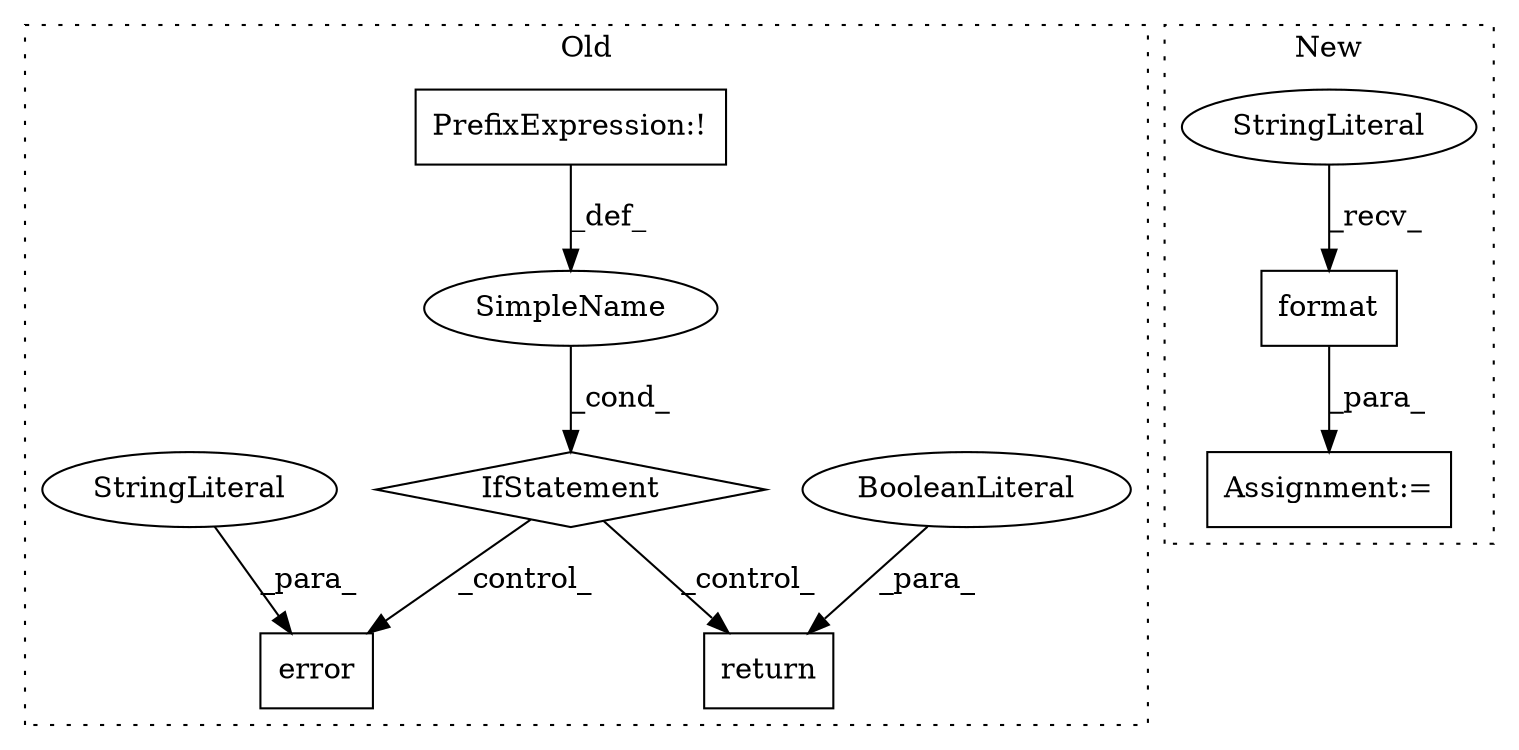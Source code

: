 digraph G {
subgraph cluster0 {
1 [label="error" a="32" s="1254,1294" l="6,1" shape="box"];
4 [label="StringLiteral" a="45" s="1260" l="34" shape="ellipse"];
5 [label="IfStatement" a="25" s="1223,1236" l="4,2" shape="diamond"];
6 [label="SimpleName" a="42" s="" l="" shape="ellipse"];
7 [label="return" a="41" s="1405" l="7" shape="box"];
9 [label="BooleanLiteral" a="9" s="1412" l="5" shape="ellipse"];
10 [label="PrefixExpression:!" a="38" s="1227" l="1" shape="box"];
label = "Old";
style="dotted";
}
subgraph cluster1 {
2 [label="format" a="32" s="2424,2440" l="7,1" shape="box"];
3 [label="StringLiteral" a="45" s="2408" l="15" shape="ellipse"];
8 [label="Assignment:=" a="7" s="2407" l="1" shape="box"];
label = "New";
style="dotted";
}
2 -> 8 [label="_para_"];
3 -> 2 [label="_recv_"];
4 -> 1 [label="_para_"];
5 -> 1 [label="_control_"];
5 -> 7 [label="_control_"];
6 -> 5 [label="_cond_"];
9 -> 7 [label="_para_"];
10 -> 6 [label="_def_"];
}